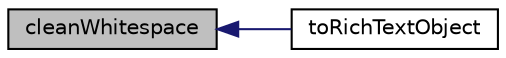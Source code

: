 digraph "cleanWhitespace"
{
  edge [fontname="Helvetica",fontsize="10",labelfontname="Helvetica",labelfontsize="10"];
  node [fontname="Helvetica",fontsize="10",shape=record];
  rankdir="LR";
  Node9 [label="cleanWhitespace",height=0.2,width=0.4,color="black", fillcolor="grey75", style="filled", fontcolor="black"];
  Node9 -> Node10 [dir="back",color="midnightblue",fontsize="10",style="solid",fontname="Helvetica"];
  Node10 [label="toRichTextObject",height=0.2,width=0.4,color="black", fillcolor="white", style="filled",URL="$class_p_h_p_excel___helper___h_t_m_l.html#a8f4455cca7018e085bfdadba716548c3"];
}
